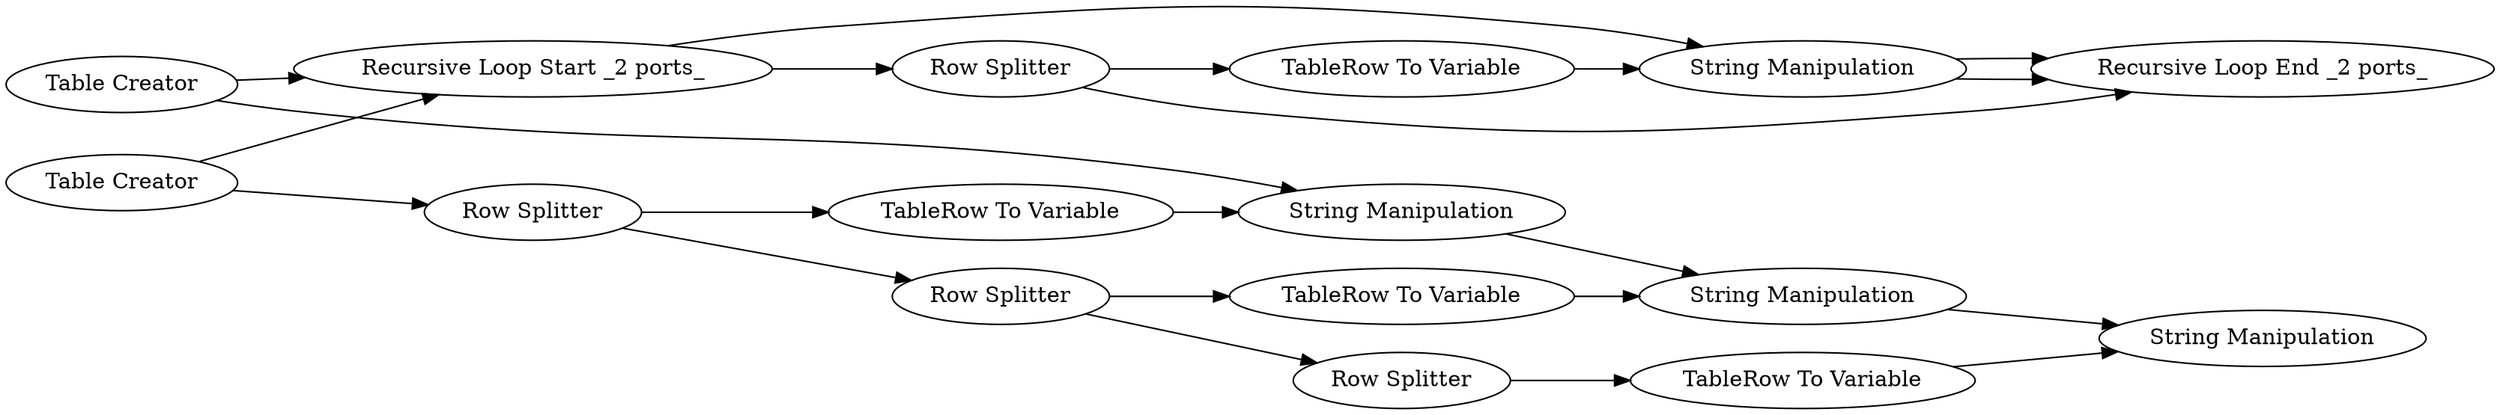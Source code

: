 digraph {
	2 [label="Table Creator"]
	3 [label="Row Splitter"]
	4 [label="Row Splitter"]
	5 [label="Row Splitter"]
	6 [label="String Manipulation"]
	7 [label="TableRow To Variable"]
	8 [label="Table Creator"]
	9 [label="String Manipulation"]
	10 [label="TableRow To Variable"]
	11 [label="TableRow To Variable"]
	12 [label="String Manipulation"]
	13 [label="Recursive Loop Start _2 ports_"]
	14 [label="Recursive Loop End _2 ports_"]
	15 [label="Row Splitter"]
	16 [label="TableRow To Variable"]
	17 [label="String Manipulation"]
	2 -> 3
	2 -> 13
	3 -> 7
	3 -> 4
	4 -> 5
	4 -> 10
	5 -> 11
	6 -> 9
	7 -> 6
	8 -> 13
	8 -> 6
	9 -> 12
	10 -> 9
	11 -> 12
	13 -> 15
	13 -> 17
	15 -> 14
	15 -> 16
	16 -> 17
	17 -> 14
	17 -> 14
	rankdir=LR
}
